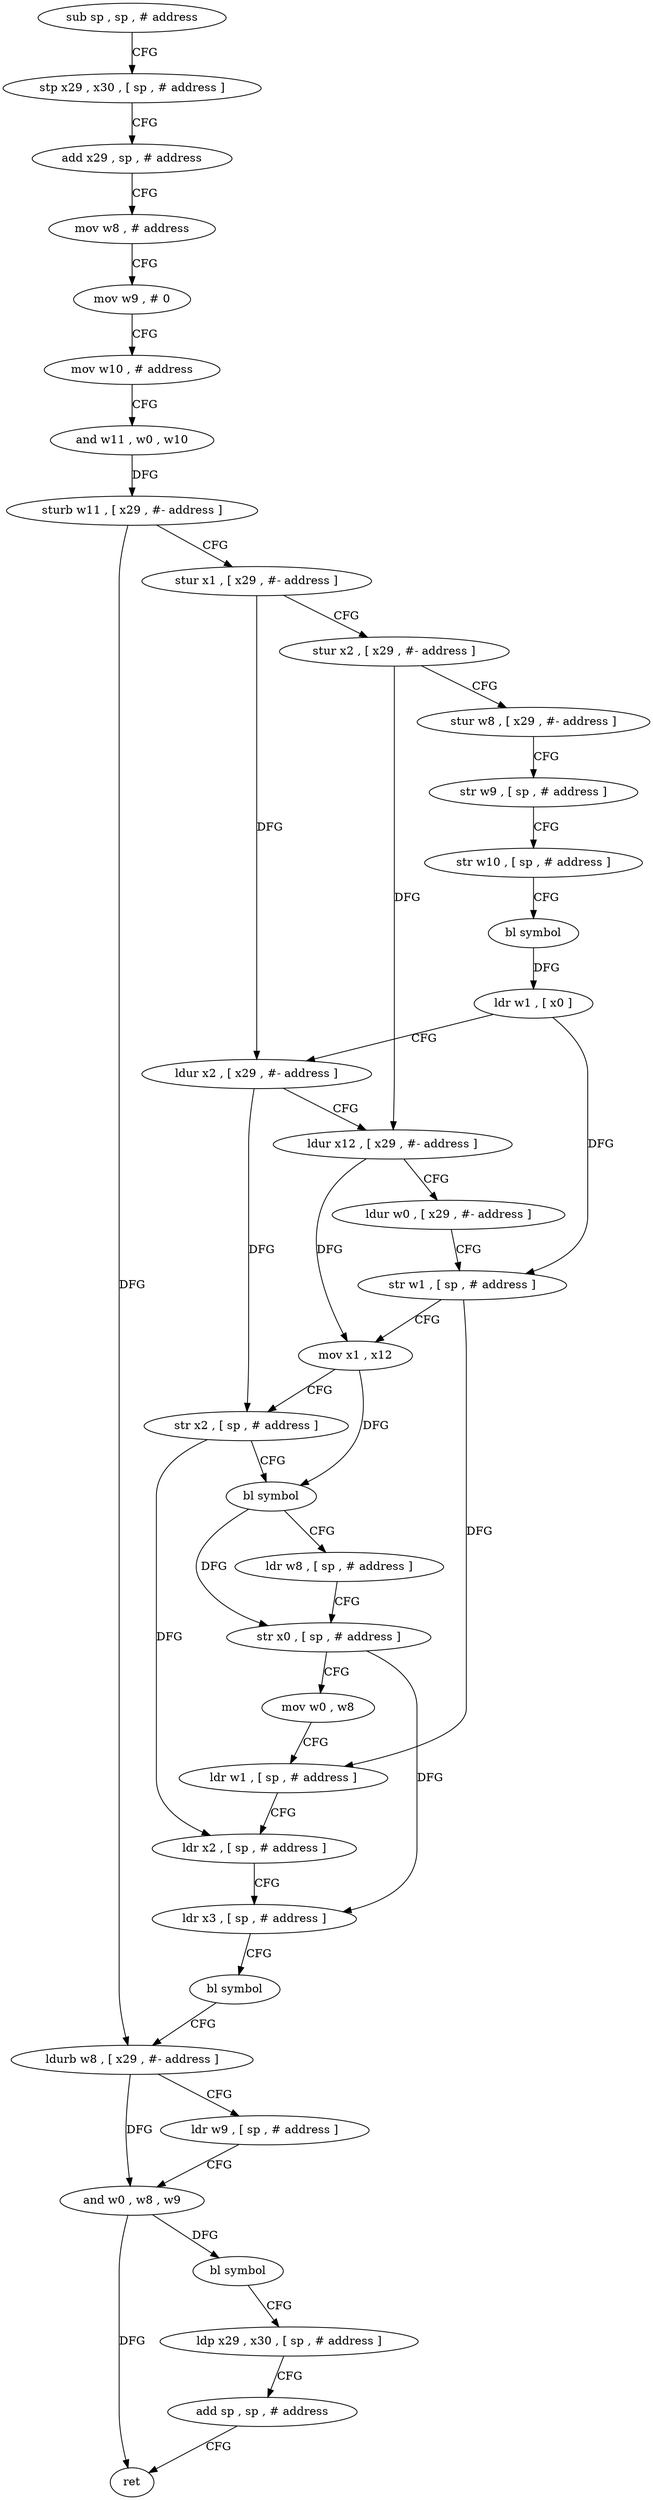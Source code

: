 digraph "func" {
"4229656" [label = "sub sp , sp , # address" ]
"4229660" [label = "stp x29 , x30 , [ sp , # address ]" ]
"4229664" [label = "add x29 , sp , # address" ]
"4229668" [label = "mov w8 , # address" ]
"4229672" [label = "mov w9 , # 0" ]
"4229676" [label = "mov w10 , # address" ]
"4229680" [label = "and w11 , w0 , w10" ]
"4229684" [label = "sturb w11 , [ x29 , #- address ]" ]
"4229688" [label = "stur x1 , [ x29 , #- address ]" ]
"4229692" [label = "stur x2 , [ x29 , #- address ]" ]
"4229696" [label = "stur w8 , [ x29 , #- address ]" ]
"4229700" [label = "str w9 , [ sp , # address ]" ]
"4229704" [label = "str w10 , [ sp , # address ]" ]
"4229708" [label = "bl symbol" ]
"4229712" [label = "ldr w1 , [ x0 ]" ]
"4229716" [label = "ldur x2 , [ x29 , #- address ]" ]
"4229720" [label = "ldur x12 , [ x29 , #- address ]" ]
"4229724" [label = "ldur w0 , [ x29 , #- address ]" ]
"4229728" [label = "str w1 , [ sp , # address ]" ]
"4229732" [label = "mov x1 , x12" ]
"4229736" [label = "str x2 , [ sp , # address ]" ]
"4229740" [label = "bl symbol" ]
"4229744" [label = "ldr w8 , [ sp , # address ]" ]
"4229748" [label = "str x0 , [ sp , # address ]" ]
"4229752" [label = "mov w0 , w8" ]
"4229756" [label = "ldr w1 , [ sp , # address ]" ]
"4229760" [label = "ldr x2 , [ sp , # address ]" ]
"4229764" [label = "ldr x3 , [ sp , # address ]" ]
"4229768" [label = "bl symbol" ]
"4229772" [label = "ldurb w8 , [ x29 , #- address ]" ]
"4229776" [label = "ldr w9 , [ sp , # address ]" ]
"4229780" [label = "and w0 , w8 , w9" ]
"4229784" [label = "bl symbol" ]
"4229788" [label = "ldp x29 , x30 , [ sp , # address ]" ]
"4229792" [label = "add sp , sp , # address" ]
"4229796" [label = "ret" ]
"4229656" -> "4229660" [ label = "CFG" ]
"4229660" -> "4229664" [ label = "CFG" ]
"4229664" -> "4229668" [ label = "CFG" ]
"4229668" -> "4229672" [ label = "CFG" ]
"4229672" -> "4229676" [ label = "CFG" ]
"4229676" -> "4229680" [ label = "CFG" ]
"4229680" -> "4229684" [ label = "DFG" ]
"4229684" -> "4229688" [ label = "CFG" ]
"4229684" -> "4229772" [ label = "DFG" ]
"4229688" -> "4229692" [ label = "CFG" ]
"4229688" -> "4229716" [ label = "DFG" ]
"4229692" -> "4229696" [ label = "CFG" ]
"4229692" -> "4229720" [ label = "DFG" ]
"4229696" -> "4229700" [ label = "CFG" ]
"4229700" -> "4229704" [ label = "CFG" ]
"4229704" -> "4229708" [ label = "CFG" ]
"4229708" -> "4229712" [ label = "DFG" ]
"4229712" -> "4229716" [ label = "CFG" ]
"4229712" -> "4229728" [ label = "DFG" ]
"4229716" -> "4229720" [ label = "CFG" ]
"4229716" -> "4229736" [ label = "DFG" ]
"4229720" -> "4229724" [ label = "CFG" ]
"4229720" -> "4229732" [ label = "DFG" ]
"4229724" -> "4229728" [ label = "CFG" ]
"4229728" -> "4229732" [ label = "CFG" ]
"4229728" -> "4229756" [ label = "DFG" ]
"4229732" -> "4229736" [ label = "CFG" ]
"4229732" -> "4229740" [ label = "DFG" ]
"4229736" -> "4229740" [ label = "CFG" ]
"4229736" -> "4229760" [ label = "DFG" ]
"4229740" -> "4229744" [ label = "CFG" ]
"4229740" -> "4229748" [ label = "DFG" ]
"4229744" -> "4229748" [ label = "CFG" ]
"4229748" -> "4229752" [ label = "CFG" ]
"4229748" -> "4229764" [ label = "DFG" ]
"4229752" -> "4229756" [ label = "CFG" ]
"4229756" -> "4229760" [ label = "CFG" ]
"4229760" -> "4229764" [ label = "CFG" ]
"4229764" -> "4229768" [ label = "CFG" ]
"4229768" -> "4229772" [ label = "CFG" ]
"4229772" -> "4229776" [ label = "CFG" ]
"4229772" -> "4229780" [ label = "DFG" ]
"4229776" -> "4229780" [ label = "CFG" ]
"4229780" -> "4229784" [ label = "DFG" ]
"4229780" -> "4229796" [ label = "DFG" ]
"4229784" -> "4229788" [ label = "CFG" ]
"4229788" -> "4229792" [ label = "CFG" ]
"4229792" -> "4229796" [ label = "CFG" ]
}
